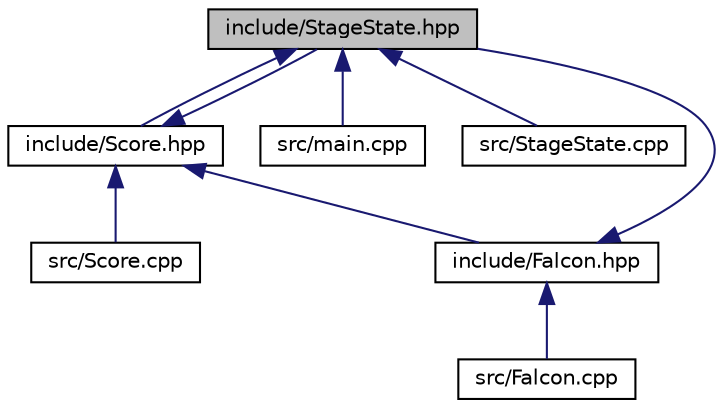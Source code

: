 digraph "include/StageState.hpp"
{
  edge [fontname="Helvetica",fontsize="10",labelfontname="Helvetica",labelfontsize="10"];
  node [fontname="Helvetica",fontsize="10",shape=record];
  Node19 [label="include/StageState.hpp",height=0.2,width=0.4,color="black", fillcolor="grey75", style="filled", fontcolor="black"];
  Node19 -> Node20 [dir="back",color="midnightblue",fontsize="10",style="solid",fontname="Helvetica"];
  Node20 [label="include/Score.hpp",height=0.2,width=0.4,color="black", fillcolor="white", style="filled",URL="$Score_8hpp.html"];
  Node20 -> Node21 [dir="back",color="midnightblue",fontsize="10",style="solid",fontname="Helvetica"];
  Node21 [label="include/Falcon.hpp",height=0.2,width=0.4,color="black", fillcolor="white", style="filled",URL="$Falcon_8hpp.html"];
  Node21 -> Node19 [dir="back",color="midnightblue",fontsize="10",style="solid",fontname="Helvetica"];
  Node21 -> Node22 [dir="back",color="midnightblue",fontsize="10",style="solid",fontname="Helvetica"];
  Node22 [label="src/Falcon.cpp",height=0.2,width=0.4,color="black", fillcolor="white", style="filled",URL="$Falcon_8cpp.html"];
  Node20 -> Node19 [dir="back",color="midnightblue",fontsize="10",style="solid",fontname="Helvetica"];
  Node20 -> Node23 [dir="back",color="midnightblue",fontsize="10",style="solid",fontname="Helvetica"];
  Node23 [label="src/Score.cpp",height=0.2,width=0.4,color="black", fillcolor="white", style="filled",URL="$Score_8cpp.html"];
  Node19 -> Node24 [dir="back",color="midnightblue",fontsize="10",style="solid",fontname="Helvetica"];
  Node24 [label="src/main.cpp",height=0.2,width=0.4,color="black", fillcolor="white", style="filled",URL="$main_8cpp.html"];
  Node19 -> Node25 [dir="back",color="midnightblue",fontsize="10",style="solid",fontname="Helvetica"];
  Node25 [label="src/StageState.cpp",height=0.2,width=0.4,color="black", fillcolor="white", style="filled",URL="$StageState_8cpp.html"];
}
